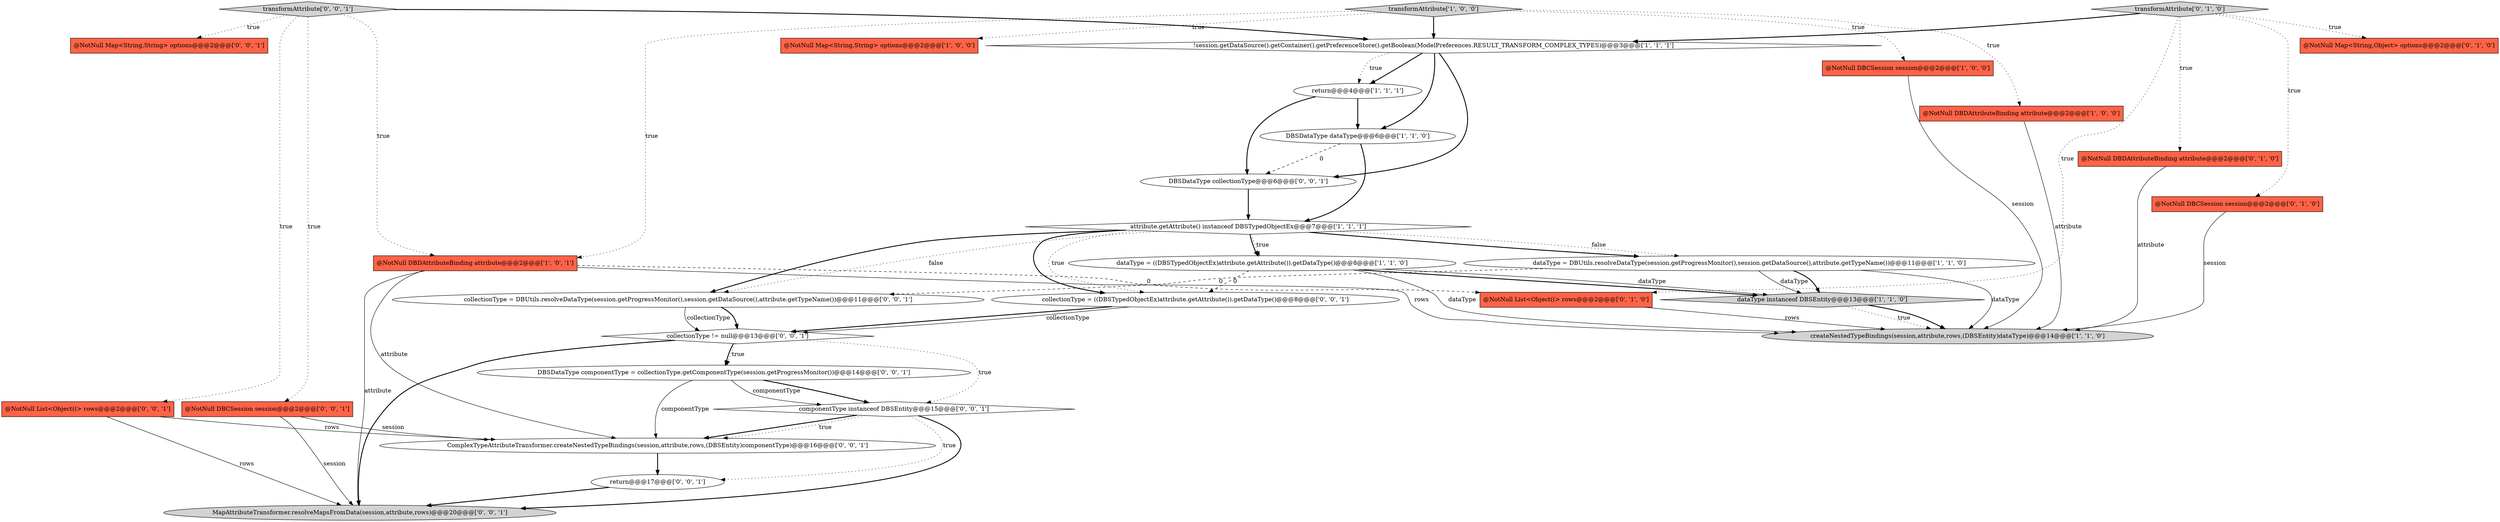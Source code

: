 digraph {
8 [style = filled, label = "!session.getDataSource().getContainer().getPreferenceStore().getBoolean(ModelPreferences.RESULT_TRANSFORM_COMPLEX_TYPES)@@@3@@@['1', '1', '1']", fillcolor = white, shape = diamond image = "AAA0AAABBB1BBB"];
4 [style = filled, label = "DBSDataType dataType@@@6@@@['1', '1', '0']", fillcolor = white, shape = ellipse image = "AAA0AAABBB1BBB"];
20 [style = filled, label = "DBSDataType collectionType@@@6@@@['0', '0', '1']", fillcolor = white, shape = ellipse image = "AAA0AAABBB3BBB"];
16 [style = filled, label = "@NotNull List<Object((> rows@@@2@@@['0', '1', '0']", fillcolor = tomato, shape = box image = "AAA1AAABBB2BBB"];
0 [style = filled, label = "@NotNull DBCSession session@@@2@@@['1', '0', '0']", fillcolor = tomato, shape = box image = "AAA0AAABBB1BBB"];
9 [style = filled, label = "return@@@4@@@['1', '1', '1']", fillcolor = white, shape = ellipse image = "AAA0AAABBB1BBB"];
18 [style = filled, label = "DBSDataType componentType = collectionType.getComponentType(session.getProgressMonitor())@@@14@@@['0', '0', '1']", fillcolor = white, shape = ellipse image = "AAA0AAABBB3BBB"];
5 [style = filled, label = "transformAttribute['1', '0', '0']", fillcolor = lightgray, shape = diamond image = "AAA0AAABBB1BBB"];
23 [style = filled, label = "transformAttribute['0', '0', '1']", fillcolor = lightgray, shape = diamond image = "AAA0AAABBB3BBB"];
6 [style = filled, label = "@NotNull Map<String,String> options@@@2@@@['1', '0', '0']", fillcolor = tomato, shape = box image = "AAA0AAABBB1BBB"];
10 [style = filled, label = "attribute.getAttribute() instanceof DBSTypedObjectEx@@@7@@@['1', '1', '1']", fillcolor = white, shape = diamond image = "AAA0AAABBB1BBB"];
14 [style = filled, label = "@NotNull Map<String,Object> options@@@2@@@['0', '1', '0']", fillcolor = tomato, shape = box image = "AAA0AAABBB2BBB"];
15 [style = filled, label = "@NotNull DBDAttributeBinding attribute@@@2@@@['0', '1', '0']", fillcolor = tomato, shape = box image = "AAA0AAABBB2BBB"];
27 [style = filled, label = "@NotNull DBCSession session@@@2@@@['0', '0', '1']", fillcolor = tomato, shape = box image = "AAA0AAABBB3BBB"];
25 [style = filled, label = "collectionType != null@@@13@@@['0', '0', '1']", fillcolor = white, shape = diamond image = "AAA0AAABBB3BBB"];
12 [style = filled, label = "@NotNull DBDAttributeBinding attribute@@@2@@@['1', '0', '1']", fillcolor = tomato, shape = box image = "AAA0AAABBB1BBB"];
19 [style = filled, label = "collectionType = ((DBSTypedObjectEx)attribute.getAttribute()).getDataType()@@@8@@@['0', '0', '1']", fillcolor = white, shape = ellipse image = "AAA0AAABBB3BBB"];
29 [style = filled, label = "componentType instanceof DBSEntity@@@15@@@['0', '0', '1']", fillcolor = white, shape = diamond image = "AAA0AAABBB3BBB"];
30 [style = filled, label = "MapAttributeTransformer.resolveMapsFromData(session,attribute,rows)@@@20@@@['0', '0', '1']", fillcolor = lightgray, shape = ellipse image = "AAA0AAABBB3BBB"];
1 [style = filled, label = "@NotNull DBDAttributeBinding attribute@@@2@@@['1', '0', '0']", fillcolor = tomato, shape = box image = "AAA0AAABBB1BBB"];
21 [style = filled, label = "collectionType = DBUtils.resolveDataType(session.getProgressMonitor(),session.getDataSource(),attribute.getTypeName())@@@11@@@['0', '0', '1']", fillcolor = white, shape = ellipse image = "AAA0AAABBB3BBB"];
7 [style = filled, label = "createNestedTypeBindings(session,attribute,rows,(DBSEntity)dataType)@@@14@@@['1', '1', '0']", fillcolor = lightgray, shape = ellipse image = "AAA0AAABBB1BBB"];
26 [style = filled, label = "@NotNull List<Object((> rows@@@2@@@['0', '0', '1']", fillcolor = tomato, shape = box image = "AAA0AAABBB3BBB"];
17 [style = filled, label = "transformAttribute['0', '1', '0']", fillcolor = lightgray, shape = diamond image = "AAA0AAABBB2BBB"];
13 [style = filled, label = "@NotNull DBCSession session@@@2@@@['0', '1', '0']", fillcolor = tomato, shape = box image = "AAA0AAABBB2BBB"];
11 [style = filled, label = "dataType = DBUtils.resolveDataType(session.getProgressMonitor(),session.getDataSource(),attribute.getTypeName())@@@11@@@['1', '1', '0']", fillcolor = white, shape = ellipse image = "AAA0AAABBB1BBB"];
2 [style = filled, label = "dataType = ((DBSTypedObjectEx)attribute.getAttribute()).getDataType()@@@8@@@['1', '1', '0']", fillcolor = white, shape = ellipse image = "AAA0AAABBB1BBB"];
22 [style = filled, label = "@NotNull Map<String,String> options@@@2@@@['0', '0', '1']", fillcolor = tomato, shape = box image = "AAA0AAABBB3BBB"];
24 [style = filled, label = "ComplexTypeAttributeTransformer.createNestedTypeBindings(session,attribute,rows,(DBSEntity)componentType)@@@16@@@['0', '0', '1']", fillcolor = white, shape = ellipse image = "AAA0AAABBB3BBB"];
3 [style = filled, label = "dataType instanceof DBSEntity@@@13@@@['1', '1', '0']", fillcolor = lightgray, shape = diamond image = "AAA0AAABBB1BBB"];
28 [style = filled, label = "return@@@17@@@['0', '0', '1']", fillcolor = white, shape = ellipse image = "AAA0AAABBB3BBB"];
4->10 [style = bold, label=""];
17->8 [style = bold, label=""];
5->8 [style = bold, label=""];
24->28 [style = bold, label=""];
3->7 [style = dotted, label="true"];
2->19 [style = dashed, label="0"];
12->7 [style = solid, label="rows"];
13->7 [style = solid, label="session"];
0->7 [style = solid, label="session"];
27->30 [style = solid, label="session"];
28->30 [style = bold, label=""];
23->22 [style = dotted, label="true"];
29->30 [style = bold, label=""];
12->16 [style = dashed, label="0"];
15->7 [style = solid, label="attribute"];
1->7 [style = solid, label="attribute"];
25->30 [style = bold, label=""];
10->19 [style = bold, label=""];
9->4 [style = bold, label=""];
5->1 [style = dotted, label="true"];
2->3 [style = bold, label=""];
27->24 [style = solid, label="session"];
25->18 [style = bold, label=""];
5->6 [style = dotted, label="true"];
11->3 [style = solid, label="dataType"];
17->14 [style = dotted, label="true"];
9->20 [style = bold, label=""];
2->3 [style = solid, label="dataType"];
5->0 [style = dotted, label="true"];
10->21 [style = bold, label=""];
5->12 [style = dotted, label="true"];
25->29 [style = dotted, label="true"];
21->25 [style = bold, label=""];
23->8 [style = bold, label=""];
26->24 [style = solid, label="rows"];
11->7 [style = solid, label="dataType"];
16->7 [style = solid, label="rows"];
12->24 [style = solid, label="attribute"];
19->25 [style = bold, label=""];
19->25 [style = solid, label="collectionType"];
25->18 [style = dotted, label="true"];
20->10 [style = bold, label=""];
21->25 [style = solid, label="collectionType"];
17->16 [style = dotted, label="true"];
18->29 [style = bold, label=""];
23->26 [style = dotted, label="true"];
17->15 [style = dotted, label="true"];
10->11 [style = dotted, label="false"];
8->20 [style = bold, label=""];
29->28 [style = dotted, label="true"];
2->7 [style = solid, label="dataType"];
3->7 [style = bold, label=""];
10->2 [style = dotted, label="true"];
11->3 [style = bold, label=""];
4->20 [style = dashed, label="0"];
10->19 [style = dotted, label="true"];
10->21 [style = dotted, label="false"];
18->24 [style = solid, label="componentType"];
23->27 [style = dotted, label="true"];
8->9 [style = bold, label=""];
12->30 [style = solid, label="attribute"];
18->29 [style = solid, label="componentType"];
10->2 [style = bold, label=""];
8->9 [style = dotted, label="true"];
8->4 [style = bold, label=""];
26->30 [style = solid, label="rows"];
23->12 [style = dotted, label="true"];
17->13 [style = dotted, label="true"];
29->24 [style = bold, label=""];
29->24 [style = dotted, label="true"];
10->11 [style = bold, label=""];
11->21 [style = dashed, label="0"];
}
